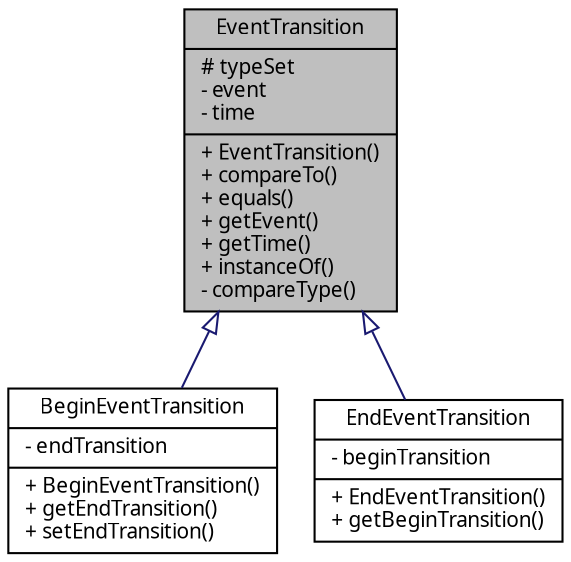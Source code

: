 digraph G
{
  edge [fontname="FreeSans.ttf",fontsize=10,labelfontname="FreeSans.ttf",labelfontsize=10];
  node [fontname="FreeSans.ttf",fontsize=10,shape=record];
  Node1 [label="{EventTransition\n|# typeSet\l- event\l- time\l|+ EventTransition()\l+ compareTo()\l+ equals()\l+ getEvent()\l+ getTime()\l+ instanceOf()\l- compareType()\l}",height=0.2,width=0.4,color="black", fillcolor="grey75", style="filled" fontcolor="black"];
  Node1 -> Node2 [dir=back,color="midnightblue",fontsize=10,style="solid",arrowtail="empty"];
  Node2 [label="{BeginEventTransition\n|- endTransition\l|+ BeginEventTransition()\l+ getEndTransition()\l+ setEndTransition()\l}",height=0.2,width=0.4,color="black", fillcolor="white", style="filled",URL="$classbr_1_1pucrio_1_1telemidia_1_1ginga_1_1ncl_1_1model_1_1event_1_1transition_1_1BeginEventTransition.html"];
  Node1 -> Node3 [dir=back,color="midnightblue",fontsize=10,style="solid",arrowtail="empty"];
  Node3 [label="{EndEventTransition\n|- beginTransition\l|+ EndEventTransition()\l+ getBeginTransition()\l}",height=0.2,width=0.4,color="black", fillcolor="white", style="filled",URL="$classbr_1_1pucrio_1_1telemidia_1_1ginga_1_1ncl_1_1model_1_1event_1_1transition_1_1EndEventTransition.html"];
}
